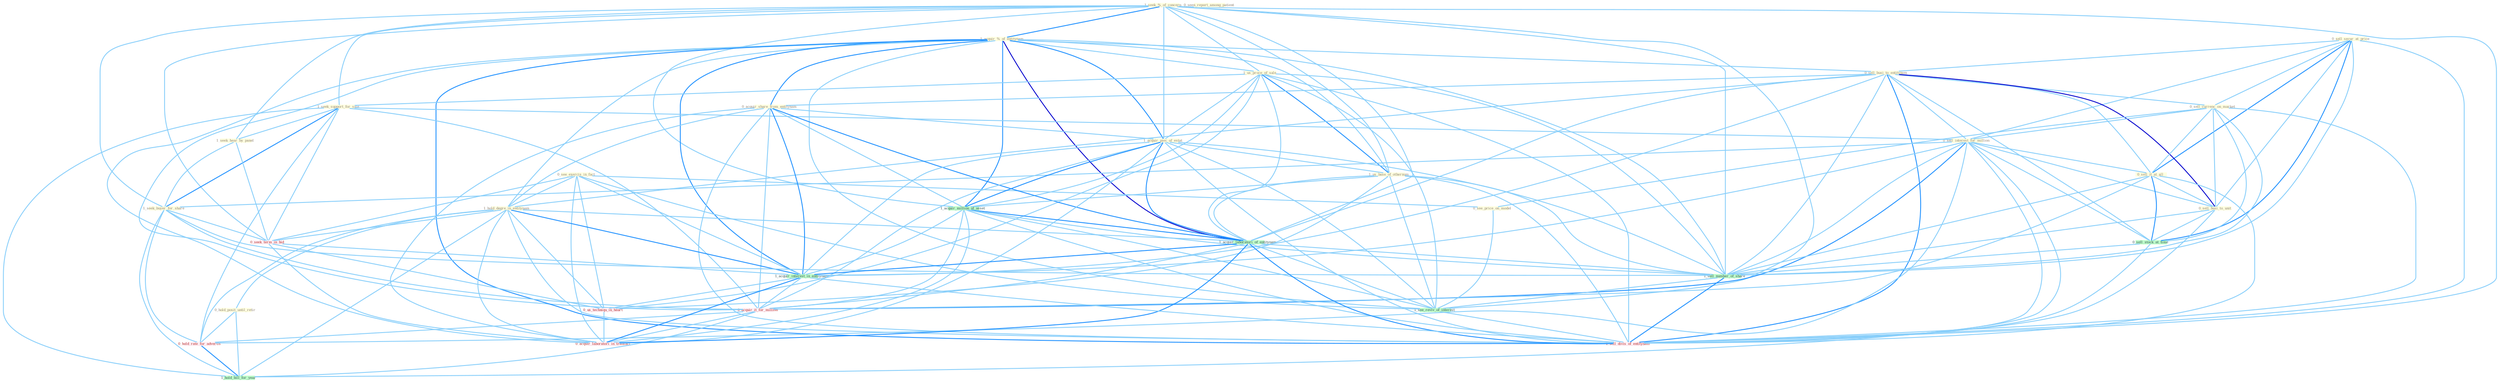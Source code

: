 Graph G{ 
    node
    [shape=polygon,style=filled,width=.5,height=.06,color="#BDFCC9",fixedsize=true,fontsize=4,
    fontcolor="#2f4f4f"];
    {node
    [color="#ffffe0", fontcolor="#8b7d6b"] "1_seek_%_of_concern " "1_acquir_%_of_entitynam " "1_us_proce_of_sale " "1_seek_support_for_sale " "0_sell_secur_at_price " "0_see_exercis_in_fact " "0_seen_report_among_patient " "0_sell_busi_to_entitynam " "0_sell_currenc_on_market " "0_sell_interest_for_million " "1_seek_hear_by_panel " "0_acquir_share_from_entitynam " "1_acquir_piec_of_estat " "1_hold_degre_in_entitynam " "0_see_price_on_model " "0_sell_it_at_all " "0_hold_posit_until_retir " "0_sell_busi_to_unit " "1_seek_buyer_for_share " "1_us_base_of_othernum "}
{node [color="#fff0f5", fontcolor="#b22222"] "0_seek_term_in_bid " "0_us_techniqu_in_heart " "0_acquir_it_for_million " "0_hold_rate_for_advertis " "0_acquir_laboratori_in_transact " "1_sell_divis_of_entitynam "}
edge [color="#B0E2FF"];

	"1_seek_%_of_concern " -- "1_acquir_%_of_entitynam " [w="2", color="#1e90ff" , len=0.8];
	"1_seek_%_of_concern " -- "1_us_proce_of_sale " [w="1", color="#87cefa" ];
	"1_seek_%_of_concern " -- "1_seek_support_for_sale " [w="1", color="#87cefa" ];
	"1_seek_%_of_concern " -- "1_seek_hear_by_panel " [w="1", color="#87cefa" ];
	"1_seek_%_of_concern " -- "1_acquir_piec_of_estat " [w="1", color="#87cefa" ];
	"1_seek_%_of_concern " -- "1_seek_buyer_for_share " [w="1", color="#87cefa" ];
	"1_seek_%_of_concern " -- "1_us_base_of_othernum " [w="1", color="#87cefa" ];
	"1_seek_%_of_concern " -- "1_acquir_million_of_asset " [w="1", color="#87cefa" ];
	"1_seek_%_of_concern " -- "1_acquir_laboratori_of_entitynam " [w="1", color="#87cefa" ];
	"1_seek_%_of_concern " -- "0_seek_term_in_bid " [w="1", color="#87cefa" ];
	"1_seek_%_of_concern " -- "1_sell_number_of_share " [w="1", color="#87cefa" ];
	"1_seek_%_of_concern " -- "1_see_reviv_of_interest " [w="1", color="#87cefa" ];
	"1_seek_%_of_concern " -- "1_sell_divis_of_entitynam " [w="1", color="#87cefa" ];
	"1_acquir_%_of_entitynam " -- "1_us_proce_of_sale " [w="1", color="#87cefa" ];
	"1_acquir_%_of_entitynam " -- "0_sell_busi_to_entitynam " [w="1", color="#87cefa" ];
	"1_acquir_%_of_entitynam " -- "0_acquir_share_from_entitynam " [w="2", color="#1e90ff" , len=0.8];
	"1_acquir_%_of_entitynam " -- "1_acquir_piec_of_estat " [w="2", color="#1e90ff" , len=0.8];
	"1_acquir_%_of_entitynam " -- "1_hold_degre_in_entitynam " [w="1", color="#87cefa" ];
	"1_acquir_%_of_entitynam " -- "1_us_base_of_othernum " [w="1", color="#87cefa" ];
	"1_acquir_%_of_entitynam " -- "1_acquir_million_of_asset " [w="2", color="#1e90ff" , len=0.8];
	"1_acquir_%_of_entitynam " -- "1_acquir_laboratori_of_entitynam " [w="3", color="#0000cd" , len=0.6];
	"1_acquir_%_of_entitynam " -- "1_acquir_interest_in_entitynam " [w="2", color="#1e90ff" , len=0.8];
	"1_acquir_%_of_entitynam " -- "0_acquir_it_for_million " [w="1", color="#87cefa" ];
	"1_acquir_%_of_entitynam " -- "0_acquir_laboratori_in_transact " [w="1", color="#87cefa" ];
	"1_acquir_%_of_entitynam " -- "1_sell_number_of_share " [w="1", color="#87cefa" ];
	"1_acquir_%_of_entitynam " -- "1_see_reviv_of_interest " [w="1", color="#87cefa" ];
	"1_acquir_%_of_entitynam " -- "1_sell_divis_of_entitynam " [w="2", color="#1e90ff" , len=0.8];
	"1_us_proce_of_sale " -- "1_seek_support_for_sale " [w="1", color="#87cefa" ];
	"1_us_proce_of_sale " -- "1_acquir_piec_of_estat " [w="1", color="#87cefa" ];
	"1_us_proce_of_sale " -- "1_us_base_of_othernum " [w="2", color="#1e90ff" , len=0.8];
	"1_us_proce_of_sale " -- "1_acquir_million_of_asset " [w="1", color="#87cefa" ];
	"1_us_proce_of_sale " -- "1_acquir_laboratori_of_entitynam " [w="1", color="#87cefa" ];
	"1_us_proce_of_sale " -- "0_us_techniqu_in_heart " [w="1", color="#87cefa" ];
	"1_us_proce_of_sale " -- "1_sell_number_of_share " [w="1", color="#87cefa" ];
	"1_us_proce_of_sale " -- "1_see_reviv_of_interest " [w="1", color="#87cefa" ];
	"1_us_proce_of_sale " -- "1_sell_divis_of_entitynam " [w="1", color="#87cefa" ];
	"1_seek_support_for_sale " -- "0_sell_interest_for_million " [w="1", color="#87cefa" ];
	"1_seek_support_for_sale " -- "1_seek_hear_by_panel " [w="1", color="#87cefa" ];
	"1_seek_support_for_sale " -- "1_seek_buyer_for_share " [w="2", color="#1e90ff" , len=0.8];
	"1_seek_support_for_sale " -- "0_seek_term_in_bid " [w="1", color="#87cefa" ];
	"1_seek_support_for_sale " -- "0_acquir_it_for_million " [w="1", color="#87cefa" ];
	"1_seek_support_for_sale " -- "0_hold_rate_for_advertis " [w="1", color="#87cefa" ];
	"1_seek_support_for_sale " -- "1_hold_bill_for_year " [w="1", color="#87cefa" ];
	"0_sell_secur_at_price " -- "0_sell_busi_to_entitynam " [w="1", color="#87cefa" ];
	"0_sell_secur_at_price " -- "0_sell_currenc_on_market " [w="1", color="#87cefa" ];
	"0_sell_secur_at_price " -- "0_sell_interest_for_million " [w="1", color="#87cefa" ];
	"0_sell_secur_at_price " -- "0_sell_it_at_all " [w="2", color="#1e90ff" , len=0.8];
	"0_sell_secur_at_price " -- "0_sell_busi_to_unit " [w="1", color="#87cefa" ];
	"0_sell_secur_at_price " -- "0_sell_stock_at_time " [w="2", color="#1e90ff" , len=0.8];
	"0_sell_secur_at_price " -- "1_sell_number_of_share " [w="1", color="#87cefa" ];
	"0_sell_secur_at_price " -- "1_sell_divis_of_entitynam " [w="1", color="#87cefa" ];
	"0_see_exercis_in_fact " -- "1_hold_degre_in_entitynam " [w="1", color="#87cefa" ];
	"0_see_exercis_in_fact " -- "0_see_price_on_model " [w="1", color="#87cefa" ];
	"0_see_exercis_in_fact " -- "0_seek_term_in_bid " [w="1", color="#87cefa" ];
	"0_see_exercis_in_fact " -- "1_acquir_interest_in_entitynam " [w="1", color="#87cefa" ];
	"0_see_exercis_in_fact " -- "0_us_techniqu_in_heart " [w="1", color="#87cefa" ];
	"0_see_exercis_in_fact " -- "0_acquir_laboratori_in_transact " [w="1", color="#87cefa" ];
	"0_see_exercis_in_fact " -- "1_see_reviv_of_interest " [w="1", color="#87cefa" ];
	"0_sell_busi_to_entitynam " -- "0_sell_currenc_on_market " [w="1", color="#87cefa" ];
	"0_sell_busi_to_entitynam " -- "0_sell_interest_for_million " [w="1", color="#87cefa" ];
	"0_sell_busi_to_entitynam " -- "0_acquir_share_from_entitynam " [w="1", color="#87cefa" ];
	"0_sell_busi_to_entitynam " -- "1_hold_degre_in_entitynam " [w="1", color="#87cefa" ];
	"0_sell_busi_to_entitynam " -- "0_sell_it_at_all " [w="1", color="#87cefa" ];
	"0_sell_busi_to_entitynam " -- "0_sell_busi_to_unit " [w="3", color="#0000cd" , len=0.6];
	"0_sell_busi_to_entitynam " -- "1_acquir_laboratori_of_entitynam " [w="1", color="#87cefa" ];
	"0_sell_busi_to_entitynam " -- "1_acquir_interest_in_entitynam " [w="1", color="#87cefa" ];
	"0_sell_busi_to_entitynam " -- "0_sell_stock_at_time " [w="1", color="#87cefa" ];
	"0_sell_busi_to_entitynam " -- "1_sell_number_of_share " [w="1", color="#87cefa" ];
	"0_sell_busi_to_entitynam " -- "1_sell_divis_of_entitynam " [w="2", color="#1e90ff" , len=0.8];
	"0_sell_currenc_on_market " -- "0_sell_interest_for_million " [w="1", color="#87cefa" ];
	"0_sell_currenc_on_market " -- "0_see_price_on_model " [w="1", color="#87cefa" ];
	"0_sell_currenc_on_market " -- "0_sell_it_at_all " [w="1", color="#87cefa" ];
	"0_sell_currenc_on_market " -- "0_sell_busi_to_unit " [w="1", color="#87cefa" ];
	"0_sell_currenc_on_market " -- "0_sell_stock_at_time " [w="1", color="#87cefa" ];
	"0_sell_currenc_on_market " -- "1_sell_number_of_share " [w="1", color="#87cefa" ];
	"0_sell_currenc_on_market " -- "1_sell_divis_of_entitynam " [w="1", color="#87cefa" ];
	"0_sell_interest_for_million " -- "0_sell_it_at_all " [w="1", color="#87cefa" ];
	"0_sell_interest_for_million " -- "0_sell_busi_to_unit " [w="1", color="#87cefa" ];
	"0_sell_interest_for_million " -- "1_seek_buyer_for_share " [w="1", color="#87cefa" ];
	"0_sell_interest_for_million " -- "1_acquir_interest_in_entitynam " [w="1", color="#87cefa" ];
	"0_sell_interest_for_million " -- "0_acquir_it_for_million " [w="2", color="#1e90ff" , len=0.8];
	"0_sell_interest_for_million " -- "0_hold_rate_for_advertis " [w="1", color="#87cefa" ];
	"0_sell_interest_for_million " -- "0_sell_stock_at_time " [w="1", color="#87cefa" ];
	"0_sell_interest_for_million " -- "1_sell_number_of_share " [w="1", color="#87cefa" ];
	"0_sell_interest_for_million " -- "1_hold_bill_for_year " [w="1", color="#87cefa" ];
	"0_sell_interest_for_million " -- "1_sell_divis_of_entitynam " [w="1", color="#87cefa" ];
	"1_seek_hear_by_panel " -- "1_seek_buyer_for_share " [w="1", color="#87cefa" ];
	"1_seek_hear_by_panel " -- "0_seek_term_in_bid " [w="1", color="#87cefa" ];
	"0_acquir_share_from_entitynam " -- "1_acquir_piec_of_estat " [w="1", color="#87cefa" ];
	"0_acquir_share_from_entitynam " -- "1_hold_degre_in_entitynam " [w="1", color="#87cefa" ];
	"0_acquir_share_from_entitynam " -- "1_acquir_million_of_asset " [w="1", color="#87cefa" ];
	"0_acquir_share_from_entitynam " -- "1_acquir_laboratori_of_entitynam " [w="2", color="#1e90ff" , len=0.8];
	"0_acquir_share_from_entitynam " -- "1_acquir_interest_in_entitynam " [w="2", color="#1e90ff" , len=0.8];
	"0_acquir_share_from_entitynam " -- "0_acquir_it_for_million " [w="1", color="#87cefa" ];
	"0_acquir_share_from_entitynam " -- "0_acquir_laboratori_in_transact " [w="1", color="#87cefa" ];
	"0_acquir_share_from_entitynam " -- "1_sell_divis_of_entitynam " [w="1", color="#87cefa" ];
	"1_acquir_piec_of_estat " -- "1_us_base_of_othernum " [w="1", color="#87cefa" ];
	"1_acquir_piec_of_estat " -- "1_acquir_million_of_asset " [w="2", color="#1e90ff" , len=0.8];
	"1_acquir_piec_of_estat " -- "1_acquir_laboratori_of_entitynam " [w="2", color="#1e90ff" , len=0.8];
	"1_acquir_piec_of_estat " -- "1_acquir_interest_in_entitynam " [w="1", color="#87cefa" ];
	"1_acquir_piec_of_estat " -- "0_acquir_it_for_million " [w="1", color="#87cefa" ];
	"1_acquir_piec_of_estat " -- "0_acquir_laboratori_in_transact " [w="1", color="#87cefa" ];
	"1_acquir_piec_of_estat " -- "1_sell_number_of_share " [w="1", color="#87cefa" ];
	"1_acquir_piec_of_estat " -- "1_see_reviv_of_interest " [w="1", color="#87cefa" ];
	"1_acquir_piec_of_estat " -- "1_sell_divis_of_entitynam " [w="1", color="#87cefa" ];
	"1_hold_degre_in_entitynam " -- "0_hold_posit_until_retir " [w="1", color="#87cefa" ];
	"1_hold_degre_in_entitynam " -- "1_acquir_laboratori_of_entitynam " [w="1", color="#87cefa" ];
	"1_hold_degre_in_entitynam " -- "0_seek_term_in_bid " [w="1", color="#87cefa" ];
	"1_hold_degre_in_entitynam " -- "1_acquir_interest_in_entitynam " [w="2", color="#1e90ff" , len=0.8];
	"1_hold_degre_in_entitynam " -- "0_us_techniqu_in_heart " [w="1", color="#87cefa" ];
	"1_hold_degre_in_entitynam " -- "0_hold_rate_for_advertis " [w="1", color="#87cefa" ];
	"1_hold_degre_in_entitynam " -- "0_acquir_laboratori_in_transact " [w="1", color="#87cefa" ];
	"1_hold_degre_in_entitynam " -- "1_hold_bill_for_year " [w="1", color="#87cefa" ];
	"1_hold_degre_in_entitynam " -- "1_sell_divis_of_entitynam " [w="1", color="#87cefa" ];
	"0_see_price_on_model " -- "1_see_reviv_of_interest " [w="1", color="#87cefa" ];
	"0_sell_it_at_all " -- "0_sell_busi_to_unit " [w="1", color="#87cefa" ];
	"0_sell_it_at_all " -- "0_acquir_it_for_million " [w="1", color="#87cefa" ];
	"0_sell_it_at_all " -- "0_sell_stock_at_time " [w="2", color="#1e90ff" , len=0.8];
	"0_sell_it_at_all " -- "1_sell_number_of_share " [w="1", color="#87cefa" ];
	"0_sell_it_at_all " -- "1_sell_divis_of_entitynam " [w="1", color="#87cefa" ];
	"0_hold_posit_until_retir " -- "0_hold_rate_for_advertis " [w="1", color="#87cefa" ];
	"0_hold_posit_until_retir " -- "1_hold_bill_for_year " [w="1", color="#87cefa" ];
	"0_sell_busi_to_unit " -- "0_sell_stock_at_time " [w="1", color="#87cefa" ];
	"0_sell_busi_to_unit " -- "1_sell_number_of_share " [w="1", color="#87cefa" ];
	"0_sell_busi_to_unit " -- "1_sell_divis_of_entitynam " [w="1", color="#87cefa" ];
	"1_seek_buyer_for_share " -- "0_seek_term_in_bid " [w="1", color="#87cefa" ];
	"1_seek_buyer_for_share " -- "0_acquir_it_for_million " [w="1", color="#87cefa" ];
	"1_seek_buyer_for_share " -- "0_hold_rate_for_advertis " [w="1", color="#87cefa" ];
	"1_seek_buyer_for_share " -- "1_sell_number_of_share " [w="1", color="#87cefa" ];
	"1_seek_buyer_for_share " -- "1_hold_bill_for_year " [w="1", color="#87cefa" ];
	"1_us_base_of_othernum " -- "1_acquir_million_of_asset " [w="1", color="#87cefa" ];
	"1_us_base_of_othernum " -- "1_acquir_laboratori_of_entitynam " [w="1", color="#87cefa" ];
	"1_us_base_of_othernum " -- "0_us_techniqu_in_heart " [w="1", color="#87cefa" ];
	"1_us_base_of_othernum " -- "1_sell_number_of_share " [w="1", color="#87cefa" ];
	"1_us_base_of_othernum " -- "1_see_reviv_of_interest " [w="1", color="#87cefa" ];
	"1_us_base_of_othernum " -- "1_sell_divis_of_entitynam " [w="1", color="#87cefa" ];
	"1_acquir_million_of_asset " -- "1_acquir_laboratori_of_entitynam " [w="2", color="#1e90ff" , len=0.8];
	"1_acquir_million_of_asset " -- "1_acquir_interest_in_entitynam " [w="1", color="#87cefa" ];
	"1_acquir_million_of_asset " -- "0_acquir_it_for_million " [w="1", color="#87cefa" ];
	"1_acquir_million_of_asset " -- "0_acquir_laboratori_in_transact " [w="1", color="#87cefa" ];
	"1_acquir_million_of_asset " -- "1_sell_number_of_share " [w="1", color="#87cefa" ];
	"1_acquir_million_of_asset " -- "1_see_reviv_of_interest " [w="1", color="#87cefa" ];
	"1_acquir_million_of_asset " -- "1_sell_divis_of_entitynam " [w="1", color="#87cefa" ];
	"1_acquir_laboratori_of_entitynam " -- "1_acquir_interest_in_entitynam " [w="2", color="#1e90ff" , len=0.8];
	"1_acquir_laboratori_of_entitynam " -- "0_acquir_it_for_million " [w="1", color="#87cefa" ];
	"1_acquir_laboratori_of_entitynam " -- "0_acquir_laboratori_in_transact " [w="2", color="#1e90ff" , len=0.8];
	"1_acquir_laboratori_of_entitynam " -- "1_sell_number_of_share " [w="1", color="#87cefa" ];
	"1_acquir_laboratori_of_entitynam " -- "1_see_reviv_of_interest " [w="1", color="#87cefa" ];
	"1_acquir_laboratori_of_entitynam " -- "1_sell_divis_of_entitynam " [w="2", color="#1e90ff" , len=0.8];
	"0_seek_term_in_bid " -- "1_acquir_interest_in_entitynam " [w="1", color="#87cefa" ];
	"0_seek_term_in_bid " -- "0_us_techniqu_in_heart " [w="1", color="#87cefa" ];
	"0_seek_term_in_bid " -- "0_acquir_laboratori_in_transact " [w="1", color="#87cefa" ];
	"1_acquir_interest_in_entitynam " -- "0_us_techniqu_in_heart " [w="1", color="#87cefa" ];
	"1_acquir_interest_in_entitynam " -- "0_acquir_it_for_million " [w="1", color="#87cefa" ];
	"1_acquir_interest_in_entitynam " -- "0_acquir_laboratori_in_transact " [w="2", color="#1e90ff" , len=0.8];
	"1_acquir_interest_in_entitynam " -- "1_sell_divis_of_entitynam " [w="1", color="#87cefa" ];
	"0_us_techniqu_in_heart " -- "0_acquir_laboratori_in_transact " [w="1", color="#87cefa" ];
	"0_acquir_it_for_million " -- "0_hold_rate_for_advertis " [w="1", color="#87cefa" ];
	"0_acquir_it_for_million " -- "0_acquir_laboratori_in_transact " [w="1", color="#87cefa" ];
	"0_acquir_it_for_million " -- "1_hold_bill_for_year " [w="1", color="#87cefa" ];
	"0_hold_rate_for_advertis " -- "1_hold_bill_for_year " [w="2", color="#1e90ff" , len=0.8];
	"0_sell_stock_at_time " -- "1_sell_number_of_share " [w="1", color="#87cefa" ];
	"0_sell_stock_at_time " -- "1_sell_divis_of_entitynam " [w="1", color="#87cefa" ];
	"1_sell_number_of_share " -- "1_see_reviv_of_interest " [w="1", color="#87cefa" ];
	"1_sell_number_of_share " -- "1_sell_divis_of_entitynam " [w="2", color="#1e90ff" , len=0.8];
	"1_see_reviv_of_interest " -- "1_sell_divis_of_entitynam " [w="1", color="#87cefa" ];
}